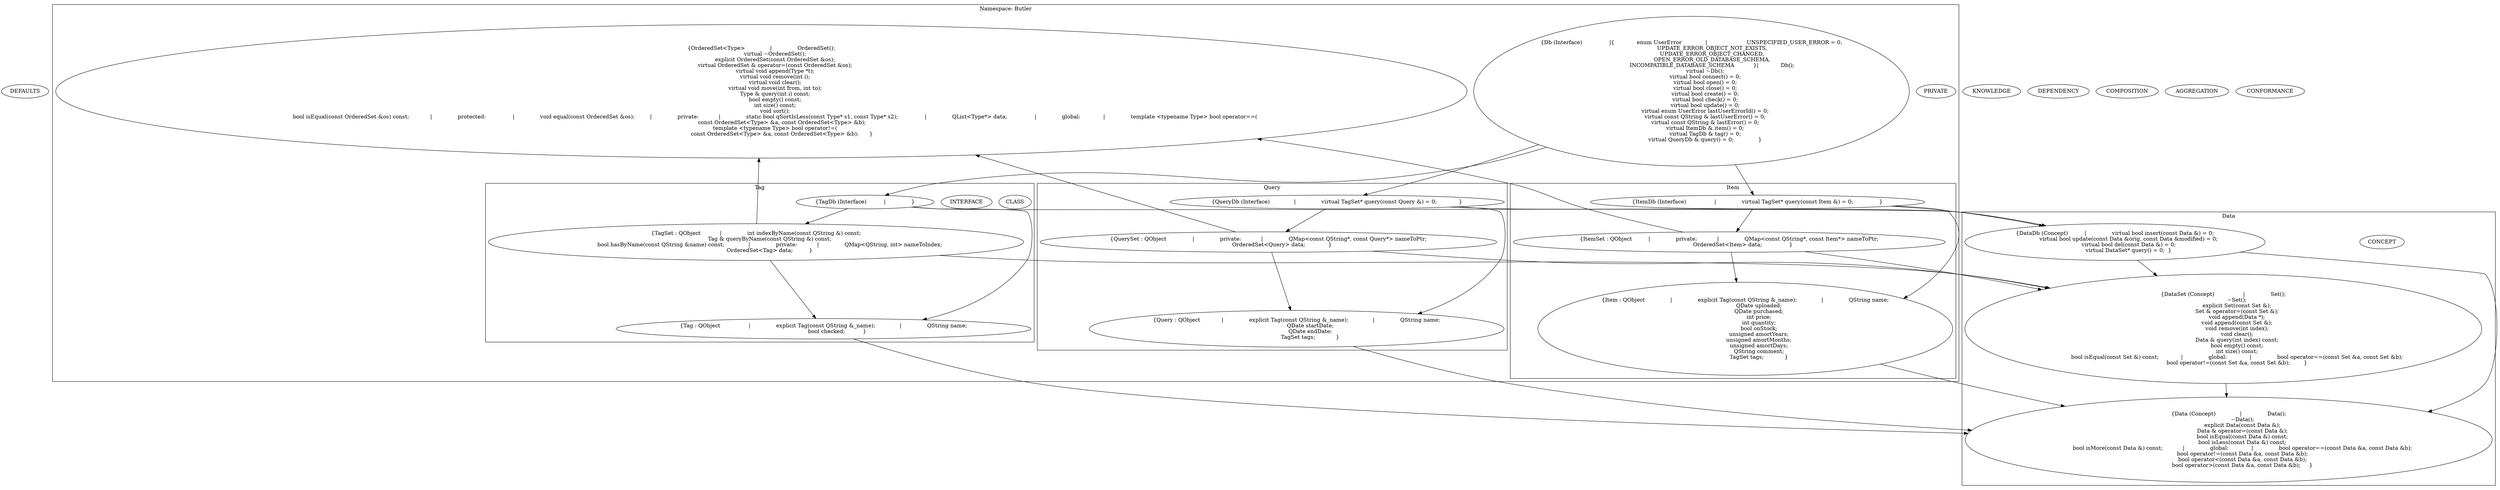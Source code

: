 /* vim:set noet sw=8 ts=8 sts=8: */
#include "style.inc"
/* define API to hide parts not belongs to api */
/*#define API*/
/* define OVERVIEW to hide members of components */
//#define OVERVIEW 

digraph class_butler_datamodel {
	DEFAULTS;

	/*
	 *  Declaration and organization
	 */

	subgraph clusterData {
		label="Data";
		{ CONCEPT
			DataConcept;
			SetConcept;
			DataDbConcept;
		}
	}

	subgraph clusterButler {
		label="Namespace: Butler";

		{ CLASS PRIVATE
			OrderedSet;
		}

		subgraph clusterTag {
			label="Tag";
			{ CLASS
				Tag;
				TagSet;
			}
			{ INTERFACE
				TagDb;
			}
		}

		subgraph clusterQuery {
			label="Query";
			{ CLASS
				Query;
				QuerySet;
			}
			{ INTERFACE
				QueryDb;
			}
		}

		subgraph clusterItem {
			label="Item";
			{ CLASS
				Item;
				ItemSet;
			}
			{ INTERFACE
				ItemDb;
			}
		}

		{ INTERFACE
			Db;
		}

#ifndef OVERVIEW

       		{ rank=min;
			Db;
			OrderedSet;
       		}

		{ rank=same;
		}

       		{ rank=same;
/*			TagSet;
			ItemSet;
			QuerySet;
       			ItemDb;
       			QueryDb;
       			TagDb;
			Tag;
       			Query;
			Item;
*/		}

       		{ rank=max;
       		}

#endif
	}

	/*
	 *  Relations
	 */

	{ KNOWLEDGE
		Db -> TagDb;
		Db -> QueryDb;
		Db -> ItemDb;

		SetConcept -> DataConcept;
		DataDbConcept -> DataConcept;
		DataDbConcept -> SetConcept;
	}

	{ DEPENDENCY
		TagDb -> Tag;
		QueryDb -> Query;
		ItemDb -> Item;
		TagDb -> TagSet;
		QueryDb -> QuerySet;
		ItemDb -> ItemSet;
	}

	{ COMPOSITION PRIVATE
		TagSet -> OrderedSet;
		QuerySet -> OrderedSet;
		ItemSet -> OrderedSet;
	}

	{ AGGREGATION
		TagSet -> Tag;
		QuerySet -> Query;
		ItemSet -> Item;

	}

	{ CONFORMANCE
		Tag -> DataConcept;
		Query -> DataConcept;
		Item -> DataConcept;

		TagSet -> SetConcept;
		QuerySet -> SetConcept;
		ItemSet -> SetConcept;

		TagDb -> DataDbConcept;
		QueryDb -> DataDbConcept;
		ItemDb -> DataDbConcept;
	}

	/*
	 *  Definition of classes
	 */

#ifndef OVERVIEW

	DataDbConcept[label="{DataDb (Concept)\
		|\
		virtual bool insert(const Data &) = 0;\n\
		virtual bool update(const Data &orig, const Data &modified) = 0;\n\
		virtual bool del(const Data &) = 0;\n\
		virtual DataSet* query() = 0;\
	}"];

	DataConcept[label="{Data (Concept)\
		|\
		Data();\n\
		~Data();\n\
		explicit Data(const Data &);\n\
		Data & operator=(const Data &);\n\
		bool isEqual(const Data &) const;\n\
		bool isLess(const Data &) const;\n\
		bool isMore(const Data &) const;\
		|\
		global:\
		|\
		bool operator==(const Data &a, const Data &b);\n\
		bool operator!=(const Data &a, const Data &b);\n\
		bool operator\<(const Data &a, const Data &b);\n\
		bool operator\>(const Data &a, const Data &b);\
	}"];
	
	SetConcept[label="{DataSet (Concept)\
		|\
		Set();\n\
		~Set();\n\
		explicit Set(const Set &);\n\
		Set & operator=(const Set &);\n\
		void append(Data *);\n\
		void append(const Set &);\n\
		void remove(int index);\n\
		void clear();\n\
		Data & query(int index) const;\n\
		bool empty() const;\n\
		int size() const;\n\
		bool isEqual(const Set &) const;\
		|\
		global:\
		|\
		bool operator==(const Set &a, const Set &b);\n\
		bool operator!=(const Set &a, const Set &b);\
	}"];

	OrderedSet[label="{OrderedSet\<Type\>\
		|\
		OrderedSet();\n\
		virtual ~OrderedSet();\n\
		explicit OrderedSet(const OrderedSet &os);\n\
		virtual OrderedSet & operator=(const OrderedSet &os);\n\
		virtual void append(Type *t);\n\
		virtual void remove(int i);\n\
		virtual void clear();\n\
		virtual void move(int from, int to);\n\
		Type & query(int i) const;\n\
		bool empty() const;\n\
		int size() const;\n\
		void sort();\n\
		bool isEqual(const OrderedSet &os) const;\
		|\
		protected:\
		|\
		void equal(const OrderedSet &os);\
		|\
		private:\
		|\
		static bool qSortIsLess(const Type* s1, const Type* s2);\
		|\
		QList\<Type*\> data;\
		|\
		global:\
		|\
		template \<typename Type\> bool operator==(\n\
			const OrderedSet\<Type\> &a, const OrderedSet\<Type\> &b);\n\
		template \<typename Type\> bool operator!=(\n\
			const OrderedSet\<Type\> &a, const OrderedSet\<Type\> &b);\
	}"];

	Tag[label="{Tag : QObject\
		|\
		explicit Tag(const QString &_name);\
		|\
		QString name;\n\
		bool checked;\
		}"];

	Query[label="{Query : QObject\
		|\
		explicit Tag(const QString &_name);\
		|\
		QString name;\n\
		QDate startDate;\n\
		QDate endDate;\n\
		TagSet tags;\
		}"];

	Item[label="{Item : QObject\
		|\
		explicit Tag(const QString &_name);\
		|\
		QString name;\n\
		QDate uploaded;\n\
		QDate purchased;\n\
		int price;\n\
		int quantity;\n\
		bool onStock;\n\
		unsigned amortYears;\n\
		unsigned amortMonths;\n\
		unsigned amortDays;\n\
		QString comment;\n\
		TagSet tags;\
		}"];

	TagSet[label="{TagSet : QObject\
		|\
		int indexByName(const QString &) const;\n\
		Tag & queryByName(const QString &) const;\n\
		bool hasByName(const QString &name) const;\
		|\
		private:\
		|\
		QMap\<QString, int\> nameToIndex;\n\
		OrderedSet\<Tag\> data;\
		}"];

	QuerySet[label="{QuerySet : QObject\
		|\
		private:\
		|\
		QMap\<const QString*, const Query*\> nameToPtr;\n\
		OrderedSet\<Query\> data;\
		}"];

	ItemSet[label="{ItemSet : QObject\
		|\
		private:\
		|\
		QMap\<const QString*, const Item*\> nameToPtr;\n\
		OrderedSet\<Item\> data;\
		}"];

	Db[label="{Db (Interface)\
		|{\
		enum UserError\
		|\
			UNSPECIFIED_USER_ERROR = 0,\n\
			UPDATE_ERROR_OBJECT_NOT_EXISTS,\n\
			UPDATE_ERROR_OBJECT_CHANGED,\n\
			OPEN_ERROR_OLD_DATABASE_SCHEMA,\n\
			INCOMPATIBLE_DATABASE_SCHEMA\
		}|\
		Db();\n\
		virtual ~Db();\n\
		virtual bool connect() = 0;\n\
		virtual bool open() = 0;\n\
		virtual bool close() = 0;\n\
		virtual bool create() = 0;\n\
		virtual bool check() = 0;\n\
		virtual bool update() = 0;\n\
		virtual enum UserError lastUserErrorId() = 0;\n\
		virtual const QString & lastUserError() = 0;\n\
		virtual const QString & lastError() = 0;\n\
		virtual ItemDb & item() = 0;\n\
		virtual TagDb & tag() = 0;\n\
		virtual QueryDb & query() = 0;\
		}"];

	TagDb[label="{TagDb (Interface)\
		|\
		}"];

	QueryDb[label="{QueryDb (Interface)\
		|\
		virtual TagSet* query(const Query &) = 0;\
		}"];

	ItemDb[label="{ItemDb (Interface)\
		|\
		virtual TagSet* query(const Item &) = 0;\
		}"];
#endif
}


